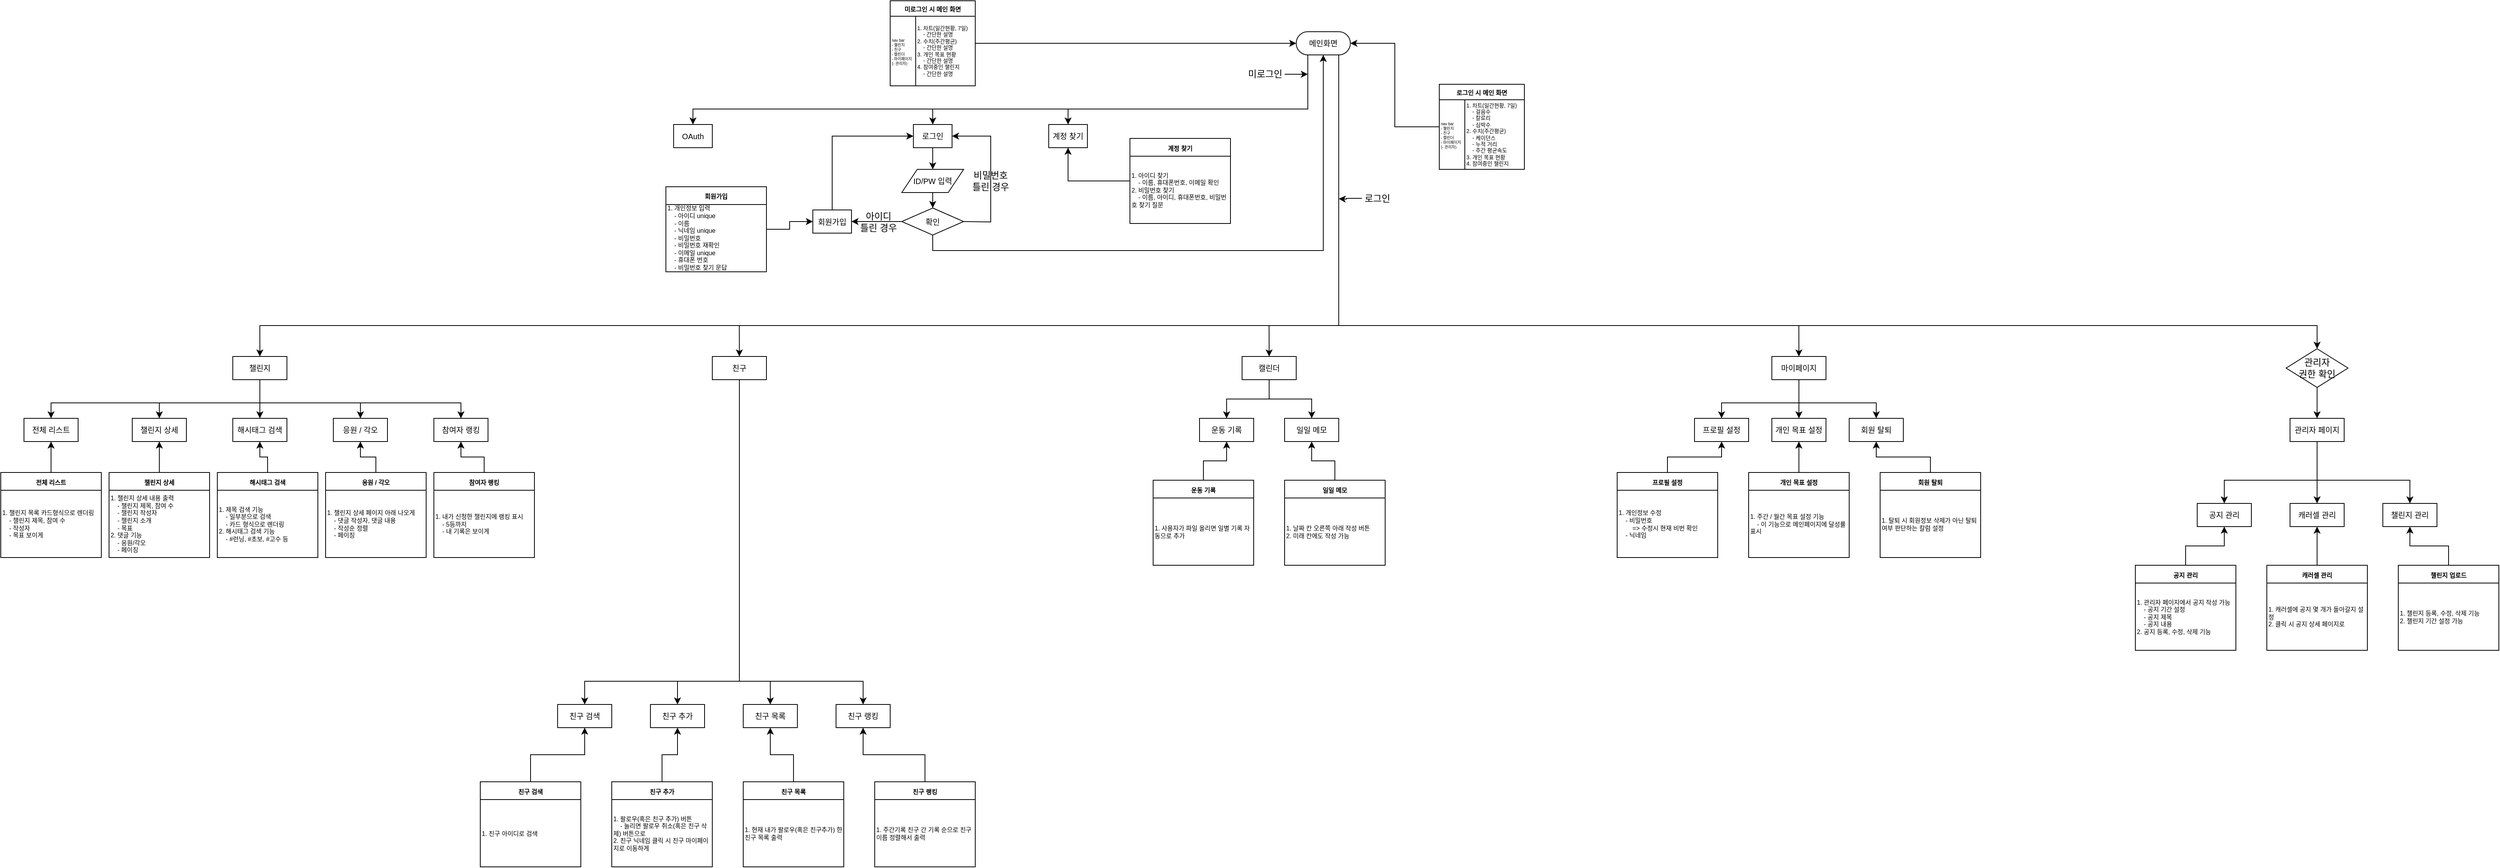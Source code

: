 <mxfile version="24.8.6">
  <diagram id="C5RBs43oDa-KdzZeNtuy" name="Page-1">
    <mxGraphModel dx="4780" dy="2600" grid="1" gridSize="10" guides="1" tooltips="1" connect="1" arrows="1" fold="1" page="1" pageScale="1" pageWidth="3300" pageHeight="4681" math="0" shadow="0">
      <root>
        <mxCell id="WIyWlLk6GJQsqaUBKTNV-0" />
        <mxCell id="WIyWlLk6GJQsqaUBKTNV-1" parent="WIyWlLk6GJQsqaUBKTNV-0" />
        <mxCell id="nzZ4FxFaHw3Rwc8KyCAv-69" style="edgeStyle=orthogonalEdgeStyle;rounded=0;orthogonalLoop=1;jettySize=auto;html=1;exitX=0.5;exitY=0.5;exitDx=0;exitDy=15;exitPerimeter=0;entryX=0.5;entryY=0;entryDx=0;entryDy=0;" parent="WIyWlLk6GJQsqaUBKTNV-1" source="nzZ4FxFaHw3Rwc8KyCAv-1" target="nzZ4FxFaHw3Rwc8KyCAv-63" edge="1">
          <mxGeometry relative="1" as="geometry">
            <Array as="points">
              <mxPoint x="1700" y="90" />
              <mxPoint x="1700" y="160" />
              <mxPoint x="905" y="160" />
            </Array>
          </mxGeometry>
        </mxCell>
        <mxCell id="nzZ4FxFaHw3Rwc8KyCAv-70" style="edgeStyle=orthogonalEdgeStyle;rounded=0;orthogonalLoop=1;jettySize=auto;html=1;entryX=0.5;entryY=0;entryDx=0;entryDy=0;" parent="WIyWlLk6GJQsqaUBKTNV-1" source="nzZ4FxFaHw3Rwc8KyCAv-1" target="nzZ4FxFaHw3Rwc8KyCAv-7" edge="1">
          <mxGeometry relative="1" as="geometry">
            <Array as="points">
              <mxPoint x="1700" y="160" />
              <mxPoint x="1215" y="160" />
            </Array>
          </mxGeometry>
        </mxCell>
        <mxCell id="nzZ4FxFaHw3Rwc8KyCAv-71" style="edgeStyle=orthogonalEdgeStyle;rounded=0;orthogonalLoop=1;jettySize=auto;html=1;entryX=0.5;entryY=0;entryDx=0;entryDy=0;" parent="WIyWlLk6GJQsqaUBKTNV-1" source="nzZ4FxFaHw3Rwc8KyCAv-1" target="nzZ4FxFaHw3Rwc8KyCAv-65" edge="1">
          <mxGeometry relative="1" as="geometry">
            <Array as="points">
              <mxPoint x="1700" y="160" />
              <mxPoint x="1390" y="160" />
            </Array>
          </mxGeometry>
        </mxCell>
        <mxCell id="nzZ4FxFaHw3Rwc8KyCAv-1" value="&lt;span style=&quot;font-size: 10px;&quot;&gt;메인화면&lt;/span&gt;" style="html=1;dashed=0;whiteSpace=wrap;shape=mxgraph.dfd.start" parent="WIyWlLk6GJQsqaUBKTNV-1" vertex="1">
          <mxGeometry x="1685" y="60" width="70" height="30" as="geometry" />
        </mxCell>
        <mxCell id="nzZ4FxFaHw3Rwc8KyCAv-51" style="edgeStyle=orthogonalEdgeStyle;rounded=0;orthogonalLoop=1;jettySize=auto;html=1;exitX=0.5;exitY=0;exitDx=0;exitDy=0;entryX=0;entryY=0.5;entryDx=0;entryDy=0;" parent="WIyWlLk6GJQsqaUBKTNV-1" source="nzZ4FxFaHw3Rwc8KyCAv-6" target="nzZ4FxFaHw3Rwc8KyCAv-7" edge="1">
          <mxGeometry relative="1" as="geometry" />
        </mxCell>
        <mxCell id="nzZ4FxFaHw3Rwc8KyCAv-6" value="&lt;font size=&quot;1&quot;&gt;회원가입&lt;/font&gt;" style="rounded=0;whiteSpace=wrap;html=1;" parent="WIyWlLk6GJQsqaUBKTNV-1" vertex="1">
          <mxGeometry x="1060" y="290.5" width="50" height="30" as="geometry" />
        </mxCell>
        <mxCell id="nzZ4FxFaHw3Rwc8KyCAv-13" value="" style="edgeStyle=orthogonalEdgeStyle;rounded=0;orthogonalLoop=1;jettySize=auto;html=1;" parent="WIyWlLk6GJQsqaUBKTNV-1" source="nzZ4FxFaHw3Rwc8KyCAv-7" target="nzZ4FxFaHw3Rwc8KyCAv-12" edge="1">
          <mxGeometry relative="1" as="geometry" />
        </mxCell>
        <mxCell id="nzZ4FxFaHw3Rwc8KyCAv-7" value="&lt;font size=&quot;1&quot;&gt;로그인&lt;/font&gt;" style="rounded=0;whiteSpace=wrap;html=1;" parent="WIyWlLk6GJQsqaUBKTNV-1" vertex="1">
          <mxGeometry x="1190" y="180" width="50" height="30" as="geometry" />
        </mxCell>
        <mxCell id="nzZ4FxFaHw3Rwc8KyCAv-17" value="" style="edgeStyle=orthogonalEdgeStyle;rounded=0;orthogonalLoop=1;jettySize=auto;html=1;" parent="WIyWlLk6GJQsqaUBKTNV-1" source="nzZ4FxFaHw3Rwc8KyCAv-12" target="nzZ4FxFaHw3Rwc8KyCAv-16" edge="1">
          <mxGeometry relative="1" as="geometry" />
        </mxCell>
        <mxCell id="nzZ4FxFaHw3Rwc8KyCAv-12" value="&lt;font size=&quot;1&quot;&gt;ID/PW 입력&lt;/font&gt;" style="shape=parallelogram;perimeter=parallelogramPerimeter;whiteSpace=wrap;html=1;fixedSize=1;" parent="WIyWlLk6GJQsqaUBKTNV-1" vertex="1">
          <mxGeometry x="1175" y="238" width="80" height="30" as="geometry" />
        </mxCell>
        <mxCell id="nzZ4FxFaHw3Rwc8KyCAv-14" value="" style="endArrow=classic;html=1;rounded=0;entryX=1;entryY=0.5;entryDx=0;entryDy=0;exitX=1;exitY=0.5;exitDx=0;exitDy=0;" parent="WIyWlLk6GJQsqaUBKTNV-1" source="nzZ4FxFaHw3Rwc8KyCAv-16" target="nzZ4FxFaHw3Rwc8KyCAv-7" edge="1">
          <mxGeometry width="50" height="50" relative="1" as="geometry">
            <mxPoint x="1754" y="189" as="sourcePoint" />
            <mxPoint x="1724" y="188" as="targetPoint" />
            <Array as="points">
              <mxPoint x="1290" y="306" />
              <mxPoint x="1290" y="195" />
            </Array>
          </mxGeometry>
        </mxCell>
        <mxCell id="nzZ4FxFaHw3Rwc8KyCAv-15" value="비밀번호&lt;div&gt;틀린 경우&lt;/div&gt;" style="text;html=1;align=center;verticalAlign=middle;whiteSpace=wrap;rounded=0;" parent="WIyWlLk6GJQsqaUBKTNV-1" vertex="1">
          <mxGeometry x="1260" y="238" width="60" height="30" as="geometry" />
        </mxCell>
        <mxCell id="nzZ4FxFaHw3Rwc8KyCAv-50" style="edgeStyle=orthogonalEdgeStyle;rounded=0;orthogonalLoop=1;jettySize=auto;html=1;exitX=0;exitY=0.5;exitDx=0;exitDy=0;entryX=1;entryY=0.5;entryDx=0;entryDy=0;" parent="WIyWlLk6GJQsqaUBKTNV-1" source="nzZ4FxFaHw3Rwc8KyCAv-16" target="nzZ4FxFaHw3Rwc8KyCAv-6" edge="1">
          <mxGeometry relative="1" as="geometry" />
        </mxCell>
        <mxCell id="nzZ4FxFaHw3Rwc8KyCAv-56" style="edgeStyle=orthogonalEdgeStyle;rounded=0;orthogonalLoop=1;jettySize=auto;html=1;exitX=0.5;exitY=1;exitDx=0;exitDy=0;entryX=0.5;entryY=0.5;entryDx=0;entryDy=15;entryPerimeter=0;" parent="WIyWlLk6GJQsqaUBKTNV-1" source="nzZ4FxFaHw3Rwc8KyCAv-16" target="nzZ4FxFaHw3Rwc8KyCAv-1" edge="1">
          <mxGeometry relative="1" as="geometry">
            <mxPoint x="1720" y="92" as="targetPoint" />
            <Array as="points">
              <mxPoint x="1215" y="343" />
              <mxPoint x="1720" y="343" />
            </Array>
          </mxGeometry>
        </mxCell>
        <mxCell id="nzZ4FxFaHw3Rwc8KyCAv-16" value="&lt;font size=&quot;1&quot;&gt;확인&lt;/font&gt;" style="rhombus;whiteSpace=wrap;html=1;" parent="WIyWlLk6GJQsqaUBKTNV-1" vertex="1">
          <mxGeometry x="1175" y="288" width="80" height="35" as="geometry" />
        </mxCell>
        <mxCell id="nzZ4FxFaHw3Rwc8KyCAv-19" value="아이디&lt;div&gt;틀린 경우&lt;/div&gt;" style="text;html=1;align=center;verticalAlign=middle;whiteSpace=wrap;rounded=0;" parent="WIyWlLk6GJQsqaUBKTNV-1" vertex="1">
          <mxGeometry x="1115" y="290.5" width="60" height="30" as="geometry" />
        </mxCell>
        <mxCell id="nzZ4FxFaHw3Rwc8KyCAv-26" value="" style="edgeStyle=orthogonalEdgeStyle;rounded=0;orthogonalLoop=1;jettySize=auto;html=1;entryX=1;entryY=0.5;entryDx=0;entryDy=0;entryPerimeter=0;" parent="WIyWlLk6GJQsqaUBKTNV-1" source="nzZ4FxFaHw3Rwc8KyCAv-22" target="nzZ4FxFaHw3Rwc8KyCAv-1" edge="1">
          <mxGeometry relative="1" as="geometry" />
        </mxCell>
        <mxCell id="nzZ4FxFaHw3Rwc8KyCAv-22" value="&lt;font style=&quot;font-size: 8px;&quot;&gt;로그인 시 메인 화면&lt;/font&gt;" style="swimlane;whiteSpace=wrap;html=1;startSize=20;" parent="WIyWlLk6GJQsqaUBKTNV-1" vertex="1">
          <mxGeometry x="1870" y="128" width="110" height="110" as="geometry" />
        </mxCell>
        <mxCell id="nzZ4FxFaHw3Rwc8KyCAv-23" value="&lt;font style=&quot;font-size: 7px;&quot;&gt;1. 차트(일간현황, 7일)&lt;/font&gt;&lt;div style=&quot;font-size: 7px;&quot;&gt;&lt;font style=&quot;font-size: 7px;&quot;&gt;&amp;nbsp; &amp;nbsp; - 걸음수&lt;/font&gt;&lt;/div&gt;&lt;div style=&quot;font-size: 7px;&quot;&gt;&lt;font style=&quot;font-size: 7px;&quot;&gt;&amp;nbsp; &amp;nbsp; - 칼로리&lt;/font&gt;&lt;/div&gt;&lt;div style=&quot;font-size: 7px;&quot;&gt;&lt;font style=&quot;font-size: 7px;&quot;&gt;&amp;nbsp; &amp;nbsp; - 심박수&lt;/font&gt;&lt;/div&gt;&lt;div style=&quot;font-size: 7px;&quot;&gt;&lt;font style=&quot;font-size: 7px;&quot;&gt;2. 수치(주간평균)&lt;/font&gt;&lt;/div&gt;&lt;div style=&quot;font-size: 7px;&quot;&gt;&lt;font style=&quot;font-size: 7px;&quot;&gt;&amp;nbsp; &amp;nbsp; - 케이던스&lt;/font&gt;&lt;/div&gt;&lt;div style=&quot;font-size: 7px;&quot;&gt;&lt;font style=&quot;font-size: 7px;&quot;&gt;&amp;nbsp; &amp;nbsp; - 누적 거리&lt;/font&gt;&lt;/div&gt;&lt;div style=&quot;font-size: 7px;&quot;&gt;&lt;font style=&quot;font-size: 7px;&quot;&gt;&amp;nbsp; &amp;nbsp; - 주간 평균속도&lt;/font&gt;&lt;/div&gt;&lt;div style=&quot;font-size: 7px;&quot;&gt;&lt;font style=&quot;font-size: 7px;&quot;&gt;3. 개인 목표 현황&lt;/font&gt;&lt;/div&gt;&lt;div style=&quot;font-size: 7px;&quot;&gt;&lt;font style=&quot;font-size: 7px;&quot;&gt;4. 참여중인 챌린지&lt;/font&gt;&lt;/div&gt;" style="text;html=1;align=left;verticalAlign=middle;whiteSpace=wrap;rounded=0;fontSize=7;" parent="nzZ4FxFaHw3Rwc8KyCAv-22" vertex="1">
          <mxGeometry x="33" y="23.5" width="80" height="82.5" as="geometry" />
        </mxCell>
        <mxCell id="nzZ4FxFaHw3Rwc8KyCAv-27" value="" style="endArrow=none;html=1;rounded=0;" parent="nzZ4FxFaHw3Rwc8KyCAv-22" edge="1">
          <mxGeometry width="50" height="50" relative="1" as="geometry">
            <mxPoint x="33" y="110" as="sourcePoint" />
            <mxPoint x="33" y="20" as="targetPoint" />
          </mxGeometry>
        </mxCell>
        <mxCell id="nzZ4FxFaHw3Rwc8KyCAv-28" value="nav bar&lt;div style=&quot;font-size: 5px;&quot;&gt;- 챌린지&lt;/div&gt;&lt;div style=&quot;font-size: 5px;&quot;&gt;- 친구&lt;/div&gt;&lt;div style=&quot;font-size: 5px;&quot;&gt;- 캘린더&lt;/div&gt;&lt;div style=&quot;font-size: 5px;&quot;&gt;- 마이페이지&lt;/div&gt;&lt;div style=&quot;font-size: 5px;&quot;&gt;(- 관리자)&lt;/div&gt;" style="text;html=1;align=left;verticalAlign=middle;whiteSpace=wrap;rounded=0;fontSize=5;" parent="nzZ4FxFaHw3Rwc8KyCAv-22" vertex="1">
          <mxGeometry y="49.75" width="47" height="30" as="geometry" />
        </mxCell>
        <mxCell id="nzZ4FxFaHw3Rwc8KyCAv-43" value="" style="endArrow=classic;html=1;rounded=0;entryX=0.5;entryY=0;entryDx=0;entryDy=0;" parent="WIyWlLk6GJQsqaUBKTNV-1" target="nzZ4FxFaHw3Rwc8KyCAv-77" edge="1">
          <mxGeometry width="50" height="50" relative="1" as="geometry">
            <mxPoint x="964.9" y="440" as="sourcePoint" />
            <mxPoint x="964.9" y="467" as="targetPoint" />
          </mxGeometry>
        </mxCell>
        <mxCell id="nzZ4FxFaHw3Rwc8KyCAv-44" value="" style="endArrow=classic;html=1;rounded=0;entryX=0.5;entryY=0;entryDx=0;entryDy=0;" parent="WIyWlLk6GJQsqaUBKTNV-1" target="nzZ4FxFaHw3Rwc8KyCAv-78" edge="1">
          <mxGeometry width="50" height="50" relative="1" as="geometry">
            <mxPoint x="1649.9" y="440" as="sourcePoint" />
            <mxPoint x="1649.9" y="467" as="targetPoint" />
          </mxGeometry>
        </mxCell>
        <mxCell id="nzZ4FxFaHw3Rwc8KyCAv-45" value="" style="endArrow=classic;html=1;rounded=0;entryX=0.5;entryY=0;entryDx=0;entryDy=0;" parent="WIyWlLk6GJQsqaUBKTNV-1" target="nzZ4FxFaHw3Rwc8KyCAv-79" edge="1">
          <mxGeometry width="50" height="50" relative="1" as="geometry">
            <mxPoint x="2334.9" y="440" as="sourcePoint" />
            <mxPoint x="2334.9" y="467" as="targetPoint" />
          </mxGeometry>
        </mxCell>
        <mxCell id="nzZ4FxFaHw3Rwc8KyCAv-52" value="&lt;font style=&quot;font-size: 8px;&quot;&gt;미로그인 시 메인 화면&lt;/font&gt;" style="swimlane;whiteSpace=wrap;html=1;startSize=20;" parent="WIyWlLk6GJQsqaUBKTNV-1" vertex="1">
          <mxGeometry x="1160" y="20" width="110" height="110" as="geometry" />
        </mxCell>
        <mxCell id="nzZ4FxFaHw3Rwc8KyCAv-53" value="&lt;font style=&quot;font-size: 7px;&quot;&gt;1. 차트(일간현황, 7일)&lt;/font&gt;&lt;div style=&quot;font-size: 7px;&quot;&gt;&lt;font style=&quot;font-size: 7px;&quot;&gt;&amp;nbsp; &amp;nbsp; - 간단한 설명&lt;/font&gt;&lt;/div&gt;&lt;div style=&quot;font-size: 7px;&quot;&gt;&lt;font style=&quot;font-size: 7px;&quot;&gt;2. 수치(주간평균)&lt;/font&gt;&lt;/div&gt;&lt;div style=&quot;font-size: 7px;&quot;&gt;&lt;font style=&quot;font-size: 7px;&quot;&gt;&amp;nbsp; &amp;nbsp; -&amp;nbsp;&lt;/font&gt;&lt;span style=&quot;background-color: initial;&quot;&gt;간단한 설명&lt;/span&gt;&lt;/div&gt;&lt;div style=&quot;font-size: 7px;&quot;&gt;&lt;font style=&quot;font-size: 7px;&quot;&gt;3. 개인 목표 현황&lt;/font&gt;&lt;/div&gt;&lt;div style=&quot;font-size: 7px;&quot;&gt;&lt;font style=&quot;font-size: 7px;&quot;&gt;&amp;nbsp; &amp;nbsp; -&amp;nbsp;&lt;/font&gt;&lt;span style=&quot;background-color: initial;&quot;&gt;간단한 설명&lt;/span&gt;&lt;/div&gt;&lt;div style=&quot;font-size: 7px;&quot;&gt;&lt;font style=&quot;font-size: 7px;&quot;&gt;4. 참여중인 챌린지&lt;/font&gt;&lt;/div&gt;&lt;div style=&quot;font-size: 7px;&quot;&gt;&lt;font style=&quot;font-size: 7px;&quot;&gt;&amp;nbsp; &amp;nbsp; -&amp;nbsp;&lt;/font&gt;&lt;span style=&quot;background-color: initial;&quot;&gt;간단한 설명&lt;/span&gt;&lt;/div&gt;" style="text;html=1;align=left;verticalAlign=middle;whiteSpace=wrap;rounded=0;fontSize=7;" parent="nzZ4FxFaHw3Rwc8KyCAv-52" vertex="1">
          <mxGeometry x="33" y="23.5" width="80" height="82.5" as="geometry" />
        </mxCell>
        <mxCell id="nzZ4FxFaHw3Rwc8KyCAv-54" value="" style="endArrow=none;html=1;rounded=0;" parent="nzZ4FxFaHw3Rwc8KyCAv-52" edge="1">
          <mxGeometry width="50" height="50" relative="1" as="geometry">
            <mxPoint x="33" y="110" as="sourcePoint" />
            <mxPoint x="33" y="20" as="targetPoint" />
          </mxGeometry>
        </mxCell>
        <mxCell id="nzZ4FxFaHw3Rwc8KyCAv-55" value="nav bar&lt;div style=&quot;font-size: 5px;&quot;&gt;- 챌린지&lt;/div&gt;&lt;div style=&quot;font-size: 5px;&quot;&gt;- 친구&lt;/div&gt;&lt;div style=&quot;font-size: 5px;&quot;&gt;- 캘린더&lt;/div&gt;&lt;div style=&quot;font-size: 5px;&quot;&gt;- 마이페이지&lt;/div&gt;&lt;div style=&quot;font-size: 5px;&quot;&gt;(- 관리자)&lt;/div&gt;" style="text;html=1;align=left;verticalAlign=middle;whiteSpace=wrap;rounded=0;fontSize=5;" parent="nzZ4FxFaHw3Rwc8KyCAv-52" vertex="1">
          <mxGeometry y="49.75" width="47" height="30" as="geometry" />
        </mxCell>
        <mxCell id="nzZ4FxFaHw3Rwc8KyCAv-61" style="edgeStyle=orthogonalEdgeStyle;rounded=0;orthogonalLoop=1;jettySize=auto;html=1;entryX=0;entryY=0.5;entryDx=0;entryDy=0;entryPerimeter=0;" parent="WIyWlLk6GJQsqaUBKTNV-1" source="nzZ4FxFaHw3Rwc8KyCAv-52" target="nzZ4FxFaHw3Rwc8KyCAv-1" edge="1">
          <mxGeometry relative="1" as="geometry" />
        </mxCell>
        <mxCell id="nzZ4FxFaHw3Rwc8KyCAv-63" value="&lt;font size=&quot;1&quot;&gt;OAuth&lt;/font&gt;" style="rounded=0;whiteSpace=wrap;html=1;" parent="WIyWlLk6GJQsqaUBKTNV-1" vertex="1">
          <mxGeometry x="880" y="180" width="50" height="30" as="geometry" />
        </mxCell>
        <mxCell id="nzZ4FxFaHw3Rwc8KyCAv-65" value="&lt;font size=&quot;1&quot;&gt;계정 찾기&lt;/font&gt;" style="rounded=0;whiteSpace=wrap;html=1;" parent="WIyWlLk6GJQsqaUBKTNV-1" vertex="1">
          <mxGeometry x="1365" y="180" width="50" height="30" as="geometry" />
        </mxCell>
        <mxCell id="nzZ4FxFaHw3Rwc8KyCAv-72" style="edgeStyle=orthogonalEdgeStyle;rounded=0;orthogonalLoop=1;jettySize=auto;html=1;entryX=0.5;entryY=0.5;entryDx=0;entryDy=-15;entryPerimeter=0;" parent="WIyWlLk6GJQsqaUBKTNV-1" source="nzZ4FxFaHw3Rwc8KyCAv-1" edge="1">
          <mxGeometry relative="1" as="geometry">
            <mxPoint x="345" y="480" as="targetPoint" />
            <Array as="points">
              <mxPoint x="1740" y="440" />
              <mxPoint x="345" y="440" />
            </Array>
          </mxGeometry>
        </mxCell>
        <mxCell id="nzZ4FxFaHw3Rwc8KyCAv-73" style="edgeStyle=orthogonalEdgeStyle;rounded=0;orthogonalLoop=1;jettySize=auto;html=1;entryX=0.5;entryY=0;entryDx=0;entryDy=0;" parent="WIyWlLk6GJQsqaUBKTNV-1" source="nzZ4FxFaHw3Rwc8KyCAv-1" target="cPHK3KAs-LjDfwzjgAuU-113" edge="1">
          <mxGeometry relative="1" as="geometry">
            <mxPoint x="3005" y="480" as="targetPoint" />
            <Array as="points">
              <mxPoint x="1740" y="440" />
              <mxPoint x="3005" y="440" />
            </Array>
          </mxGeometry>
        </mxCell>
        <mxCell id="nzZ4FxFaHw3Rwc8KyCAv-86" style="edgeStyle=orthogonalEdgeStyle;rounded=0;orthogonalLoop=1;jettySize=auto;html=1;exitX=0.5;exitY=1;exitDx=0;exitDy=0;entryX=0.5;entryY=0;entryDx=0;entryDy=0;" parent="WIyWlLk6GJQsqaUBKTNV-1" source="nzZ4FxFaHw3Rwc8KyCAv-76" target="nzZ4FxFaHw3Rwc8KyCAv-84" edge="1">
          <mxGeometry relative="1" as="geometry" />
        </mxCell>
        <mxCell id="nzZ4FxFaHw3Rwc8KyCAv-87" style="edgeStyle=orthogonalEdgeStyle;rounded=0;orthogonalLoop=1;jettySize=auto;html=1;entryX=0.5;entryY=0;entryDx=0;entryDy=0;" parent="WIyWlLk6GJQsqaUBKTNV-1" source="nzZ4FxFaHw3Rwc8KyCAv-76" target="nzZ4FxFaHw3Rwc8KyCAv-81" edge="1">
          <mxGeometry relative="1" as="geometry">
            <Array as="points">
              <mxPoint x="345" y="540" />
              <mxPoint x="75" y="540" />
            </Array>
          </mxGeometry>
        </mxCell>
        <mxCell id="nzZ4FxFaHw3Rwc8KyCAv-89" style="edgeStyle=orthogonalEdgeStyle;rounded=0;orthogonalLoop=1;jettySize=auto;html=1;entryX=0.5;entryY=0;entryDx=0;entryDy=0;" parent="WIyWlLk6GJQsqaUBKTNV-1" source="nzZ4FxFaHw3Rwc8KyCAv-76" target="nzZ4FxFaHw3Rwc8KyCAv-85" edge="1">
          <mxGeometry relative="1" as="geometry">
            <Array as="points">
              <mxPoint x="345" y="540" />
              <mxPoint x="475" y="540" />
            </Array>
          </mxGeometry>
        </mxCell>
        <mxCell id="nzZ4FxFaHw3Rwc8KyCAv-90" style="edgeStyle=orthogonalEdgeStyle;rounded=0;orthogonalLoop=1;jettySize=auto;html=1;entryX=0.5;entryY=0;entryDx=0;entryDy=0;" parent="WIyWlLk6GJQsqaUBKTNV-1" source="nzZ4FxFaHw3Rwc8KyCAv-76" target="nzZ4FxFaHw3Rwc8KyCAv-82" edge="1">
          <mxGeometry relative="1" as="geometry">
            <Array as="points">
              <mxPoint x="345" y="540" />
              <mxPoint x="605" y="540" />
            </Array>
          </mxGeometry>
        </mxCell>
        <mxCell id="nzZ4FxFaHw3Rwc8KyCAv-76" value="챌린지" style="rounded=0;whiteSpace=wrap;html=1;fontSize=10;" parent="WIyWlLk6GJQsqaUBKTNV-1" vertex="1">
          <mxGeometry x="310" y="480" width="70" height="30" as="geometry" />
        </mxCell>
        <mxCell id="cPHK3KAs-LjDfwzjgAuU-55" style="edgeStyle=orthogonalEdgeStyle;rounded=0;orthogonalLoop=1;jettySize=auto;html=1;entryX=0.5;entryY=0;entryDx=0;entryDy=0;" edge="1" parent="WIyWlLk6GJQsqaUBKTNV-1" source="nzZ4FxFaHw3Rwc8KyCAv-77" target="cPHK3KAs-LjDfwzjgAuU-51">
          <mxGeometry relative="1" as="geometry">
            <Array as="points">
              <mxPoint x="965" y="900" />
              <mxPoint x="885" y="900" />
            </Array>
          </mxGeometry>
        </mxCell>
        <mxCell id="cPHK3KAs-LjDfwzjgAuU-56" style="edgeStyle=orthogonalEdgeStyle;rounded=0;orthogonalLoop=1;jettySize=auto;html=1;entryX=0.5;entryY=0;entryDx=0;entryDy=0;" edge="1" parent="WIyWlLk6GJQsqaUBKTNV-1" source="nzZ4FxFaHw3Rwc8KyCAv-77" target="cPHK3KAs-LjDfwzjgAuU-50">
          <mxGeometry relative="1" as="geometry">
            <Array as="points">
              <mxPoint x="965" y="900" />
              <mxPoint x="765" y="900" />
            </Array>
          </mxGeometry>
        </mxCell>
        <mxCell id="cPHK3KAs-LjDfwzjgAuU-57" style="edgeStyle=orthogonalEdgeStyle;rounded=0;orthogonalLoop=1;jettySize=auto;html=1;entryX=0.5;entryY=0;entryDx=0;entryDy=0;" edge="1" parent="WIyWlLk6GJQsqaUBKTNV-1" source="nzZ4FxFaHw3Rwc8KyCAv-77" target="cPHK3KAs-LjDfwzjgAuU-52">
          <mxGeometry relative="1" as="geometry">
            <Array as="points">
              <mxPoint x="965" y="900" />
              <mxPoint x="1005" y="900" />
            </Array>
          </mxGeometry>
        </mxCell>
        <mxCell id="cPHK3KAs-LjDfwzjgAuU-58" style="edgeStyle=orthogonalEdgeStyle;rounded=0;orthogonalLoop=1;jettySize=auto;html=1;entryX=0.5;entryY=0;entryDx=0;entryDy=0;" edge="1" parent="WIyWlLk6GJQsqaUBKTNV-1" source="nzZ4FxFaHw3Rwc8KyCAv-77" target="cPHK3KAs-LjDfwzjgAuU-53">
          <mxGeometry relative="1" as="geometry">
            <Array as="points">
              <mxPoint x="965" y="900" />
              <mxPoint x="1125" y="900" />
            </Array>
          </mxGeometry>
        </mxCell>
        <mxCell id="nzZ4FxFaHw3Rwc8KyCAv-77" value="친구" style="rounded=0;whiteSpace=wrap;html=1;fontSize=10;" parent="WIyWlLk6GJQsqaUBKTNV-1" vertex="1">
          <mxGeometry x="930" y="480" width="70" height="30" as="geometry" />
        </mxCell>
        <mxCell id="cPHK3KAs-LjDfwzjgAuU-70" style="edgeStyle=orthogonalEdgeStyle;rounded=0;orthogonalLoop=1;jettySize=auto;html=1;entryX=0.5;entryY=0;entryDx=0;entryDy=0;" edge="1" parent="WIyWlLk6GJQsqaUBKTNV-1" source="nzZ4FxFaHw3Rwc8KyCAv-78" target="cPHK3KAs-LjDfwzjgAuU-68">
          <mxGeometry relative="1" as="geometry" />
        </mxCell>
        <mxCell id="cPHK3KAs-LjDfwzjgAuU-71" style="edgeStyle=orthogonalEdgeStyle;rounded=0;orthogonalLoop=1;jettySize=auto;html=1;entryX=0.5;entryY=0;entryDx=0;entryDy=0;" edge="1" parent="WIyWlLk6GJQsqaUBKTNV-1" source="nzZ4FxFaHw3Rwc8KyCAv-78" target="cPHK3KAs-LjDfwzjgAuU-67">
          <mxGeometry relative="1" as="geometry" />
        </mxCell>
        <mxCell id="nzZ4FxFaHw3Rwc8KyCAv-78" value="캘린더" style="rounded=0;whiteSpace=wrap;html=1;fontSize=10;" parent="WIyWlLk6GJQsqaUBKTNV-1" vertex="1">
          <mxGeometry x="1615" y="480" width="70" height="30" as="geometry" />
        </mxCell>
        <mxCell id="cPHK3KAs-LjDfwzjgAuU-83" style="edgeStyle=orthogonalEdgeStyle;rounded=0;orthogonalLoop=1;jettySize=auto;html=1;entryX=0.5;entryY=0;entryDx=0;entryDy=0;" edge="1" parent="WIyWlLk6GJQsqaUBKTNV-1" source="nzZ4FxFaHw3Rwc8KyCAv-79" target="cPHK3KAs-LjDfwzjgAuU-82">
          <mxGeometry relative="1" as="geometry">
            <Array as="points">
              <mxPoint x="2335" y="540" />
              <mxPoint x="2235" y="540" />
            </Array>
          </mxGeometry>
        </mxCell>
        <mxCell id="cPHK3KAs-LjDfwzjgAuU-84" style="edgeStyle=orthogonalEdgeStyle;rounded=0;orthogonalLoop=1;jettySize=auto;html=1;entryX=0.5;entryY=0;entryDx=0;entryDy=0;" edge="1" parent="WIyWlLk6GJQsqaUBKTNV-1" source="nzZ4FxFaHw3Rwc8KyCAv-79" target="cPHK3KAs-LjDfwzjgAuU-80">
          <mxGeometry relative="1" as="geometry" />
        </mxCell>
        <mxCell id="cPHK3KAs-LjDfwzjgAuU-85" style="edgeStyle=orthogonalEdgeStyle;rounded=0;orthogonalLoop=1;jettySize=auto;html=1;entryX=0.5;entryY=0;entryDx=0;entryDy=0;" edge="1" parent="WIyWlLk6GJQsqaUBKTNV-1" source="nzZ4FxFaHw3Rwc8KyCAv-79" target="cPHK3KAs-LjDfwzjgAuU-81">
          <mxGeometry relative="1" as="geometry">
            <Array as="points">
              <mxPoint x="2335" y="540" />
              <mxPoint x="2435" y="540" />
            </Array>
          </mxGeometry>
        </mxCell>
        <mxCell id="nzZ4FxFaHw3Rwc8KyCAv-79" value="마이페이지" style="rounded=0;whiteSpace=wrap;html=1;fontSize=10;" parent="WIyWlLk6GJQsqaUBKTNV-1" vertex="1">
          <mxGeometry x="2300" y="480" width="70" height="30" as="geometry" />
        </mxCell>
        <mxCell id="cPHK3KAs-LjDfwzjgAuU-103" style="edgeStyle=orthogonalEdgeStyle;rounded=0;orthogonalLoop=1;jettySize=auto;html=1;entryX=0.5;entryY=0;entryDx=0;entryDy=0;exitX=0.5;exitY=1;exitDx=0;exitDy=0;" edge="1" parent="WIyWlLk6GJQsqaUBKTNV-1" source="cPHK3KAs-LjDfwzjgAuU-113" target="cPHK3KAs-LjDfwzjgAuU-99">
          <mxGeometry relative="1" as="geometry">
            <mxPoint x="3005" y="510" as="sourcePoint" />
          </mxGeometry>
        </mxCell>
        <mxCell id="nzZ4FxFaHw3Rwc8KyCAv-81" value="전체 리스트" style="rounded=0;whiteSpace=wrap;html=1;fontSize=10;" parent="WIyWlLk6GJQsqaUBKTNV-1" vertex="1">
          <mxGeometry x="40" y="560" width="70" height="30" as="geometry" />
        </mxCell>
        <mxCell id="nzZ4FxFaHw3Rwc8KyCAv-82" value="참여자 랭킹" style="rounded=0;whiteSpace=wrap;html=1;fontSize=10;" parent="WIyWlLk6GJQsqaUBKTNV-1" vertex="1">
          <mxGeometry x="570" y="560" width="70" height="30" as="geometry" />
        </mxCell>
        <mxCell id="nzZ4FxFaHw3Rwc8KyCAv-83" value="챌린지 상세" style="rounded=0;whiteSpace=wrap;html=1;fontSize=10;" parent="WIyWlLk6GJQsqaUBKTNV-1" vertex="1">
          <mxGeometry x="180" y="560" width="70" height="30" as="geometry" />
        </mxCell>
        <mxCell id="nzZ4FxFaHw3Rwc8KyCAv-84" value="해시태그 검색" style="rounded=0;whiteSpace=wrap;html=1;fontSize=10;" parent="WIyWlLk6GJQsqaUBKTNV-1" vertex="1">
          <mxGeometry x="310" y="560" width="70" height="30" as="geometry" />
        </mxCell>
        <mxCell id="nzZ4FxFaHw3Rwc8KyCAv-85" value="응원 / 각오" style="rounded=0;whiteSpace=wrap;html=1;fontSize=10;" parent="WIyWlLk6GJQsqaUBKTNV-1" vertex="1">
          <mxGeometry x="440" y="560" width="70" height="30" as="geometry" />
        </mxCell>
        <mxCell id="nzZ4FxFaHw3Rwc8KyCAv-88" style="edgeStyle=orthogonalEdgeStyle;rounded=0;orthogonalLoop=1;jettySize=auto;html=1;entryX=0.5;entryY=0;entryDx=0;entryDy=0;" parent="WIyWlLk6GJQsqaUBKTNV-1" source="nzZ4FxFaHw3Rwc8KyCAv-76" target="nzZ4FxFaHw3Rwc8KyCAv-83" edge="1">
          <mxGeometry relative="1" as="geometry">
            <Array as="points">
              <mxPoint x="345" y="540" />
              <mxPoint x="215" y="540" />
            </Array>
          </mxGeometry>
        </mxCell>
        <mxCell id="cPHK3KAs-LjDfwzjgAuU-3" style="edgeStyle=orthogonalEdgeStyle;rounded=0;orthogonalLoop=1;jettySize=auto;html=1;entryX=0.5;entryY=1;entryDx=0;entryDy=0;" edge="1" parent="WIyWlLk6GJQsqaUBKTNV-1" source="cPHK3KAs-LjDfwzjgAuU-0" target="nzZ4FxFaHw3Rwc8KyCAv-81">
          <mxGeometry relative="1" as="geometry" />
        </mxCell>
        <mxCell id="cPHK3KAs-LjDfwzjgAuU-0" value="&lt;span style=&quot;font-size: 8px;&quot;&gt;전체 리스트&lt;/span&gt;" style="swimlane;whiteSpace=wrap;html=1;" vertex="1" parent="WIyWlLk6GJQsqaUBKTNV-1">
          <mxGeometry x="10" y="630" width="130" height="110" as="geometry" />
        </mxCell>
        <mxCell id="cPHK3KAs-LjDfwzjgAuU-2" value="1. 챌린지 목록 카드형식으로 렌더링&lt;div&gt;&amp;nbsp; &amp;nbsp; - 챌린지 제목, 참여 수&lt;/div&gt;&lt;div&gt;&amp;nbsp; &amp;nbsp; - 작성자&lt;/div&gt;&lt;div&gt;&amp;nbsp; &amp;nbsp; - 목표 보이게&lt;/div&gt;" style="text;html=1;align=left;verticalAlign=middle;whiteSpace=wrap;rounded=0;fontSize=8;" vertex="1" parent="cPHK3KAs-LjDfwzjgAuU-0">
          <mxGeometry y="23" width="130" height="87" as="geometry" />
        </mxCell>
        <mxCell id="cPHK3KAs-LjDfwzjgAuU-19" style="edgeStyle=orthogonalEdgeStyle;rounded=0;orthogonalLoop=1;jettySize=auto;html=1;entryX=0.5;entryY=1;entryDx=0;entryDy=0;" edge="1" parent="WIyWlLk6GJQsqaUBKTNV-1" source="cPHK3KAs-LjDfwzjgAuU-7" target="nzZ4FxFaHw3Rwc8KyCAv-83">
          <mxGeometry relative="1" as="geometry" />
        </mxCell>
        <mxCell id="cPHK3KAs-LjDfwzjgAuU-7" value="&lt;span style=&quot;font-size: 8px;&quot;&gt;챌린지 상세&lt;/span&gt;" style="swimlane;whiteSpace=wrap;html=1;" vertex="1" parent="WIyWlLk6GJQsqaUBKTNV-1">
          <mxGeometry x="150" y="630" width="130" height="110" as="geometry" />
        </mxCell>
        <mxCell id="cPHK3KAs-LjDfwzjgAuU-9" value="1. 챌린지 상세 내용 출력&lt;div&gt;&amp;nbsp; &amp;nbsp; - 챌린지 제목, 참여 수&lt;/div&gt;&lt;div&gt;&amp;nbsp; &amp;nbsp; - 챌린지 작성자&lt;/div&gt;&lt;div&gt;&amp;nbsp; &amp;nbsp; - 챌린지 소개&lt;/div&gt;&lt;div&gt;&amp;nbsp; &amp;nbsp; - 목표&lt;/div&gt;&lt;div&gt;2. 댓글 기능&lt;/div&gt;&lt;div&gt;&amp;nbsp; &amp;nbsp; - 응원/각오&lt;/div&gt;&lt;div&gt;&amp;nbsp; &amp;nbsp; - 페이징&lt;/div&gt;" style="text;html=1;align=left;verticalAlign=middle;whiteSpace=wrap;rounded=0;fontSize=8;" vertex="1" parent="cPHK3KAs-LjDfwzjgAuU-7">
          <mxGeometry y="23" width="130" height="87" as="geometry" />
        </mxCell>
        <mxCell id="cPHK3KAs-LjDfwzjgAuU-20" style="edgeStyle=orthogonalEdgeStyle;rounded=0;orthogonalLoop=1;jettySize=auto;html=1;entryX=0.5;entryY=1;entryDx=0;entryDy=0;" edge="1" parent="WIyWlLk6GJQsqaUBKTNV-1" source="cPHK3KAs-LjDfwzjgAuU-10" target="nzZ4FxFaHw3Rwc8KyCAv-84">
          <mxGeometry relative="1" as="geometry" />
        </mxCell>
        <mxCell id="cPHK3KAs-LjDfwzjgAuU-10" value="&lt;span style=&quot;font-size: 8px;&quot;&gt;해시태그 검색&lt;/span&gt;" style="swimlane;whiteSpace=wrap;html=1;" vertex="1" parent="WIyWlLk6GJQsqaUBKTNV-1">
          <mxGeometry x="290" y="630" width="130" height="110" as="geometry" />
        </mxCell>
        <mxCell id="cPHK3KAs-LjDfwzjgAuU-12" value="1. 제목 검색 기능&lt;div&gt;&amp;nbsp; &amp;nbsp; - 일부분으로 검색&lt;/div&gt;&lt;div&gt;&amp;nbsp; &amp;nbsp; - 카드 형식으로 렌더링&lt;/div&gt;&lt;div&gt;2. 해시태그 검색 기능&lt;/div&gt;&lt;div&gt;&amp;nbsp; &amp;nbsp; - #런닝, #초보, #고수 등&lt;/div&gt;" style="text;html=1;align=left;verticalAlign=middle;whiteSpace=wrap;rounded=0;fontSize=8;" vertex="1" parent="cPHK3KAs-LjDfwzjgAuU-10">
          <mxGeometry y="23" width="130" height="87" as="geometry" />
        </mxCell>
        <mxCell id="cPHK3KAs-LjDfwzjgAuU-21" style="edgeStyle=orthogonalEdgeStyle;rounded=0;orthogonalLoop=1;jettySize=auto;html=1;entryX=0.5;entryY=1;entryDx=0;entryDy=0;" edge="1" parent="WIyWlLk6GJQsqaUBKTNV-1" source="cPHK3KAs-LjDfwzjgAuU-13" target="nzZ4FxFaHw3Rwc8KyCAv-85">
          <mxGeometry relative="1" as="geometry" />
        </mxCell>
        <mxCell id="cPHK3KAs-LjDfwzjgAuU-13" value="&lt;span style=&quot;font-size: 8px;&quot;&gt;응원 / 각오&lt;/span&gt;" style="swimlane;whiteSpace=wrap;html=1;" vertex="1" parent="WIyWlLk6GJQsqaUBKTNV-1">
          <mxGeometry x="430" y="630" width="130" height="110" as="geometry" />
        </mxCell>
        <mxCell id="cPHK3KAs-LjDfwzjgAuU-15" value="1. 챌린지 상세 페이지 아래 나오게&lt;div&gt;&amp;nbsp; &amp;nbsp; - 댓글 작성자, 댓글 내용&lt;/div&gt;&lt;div&gt;&amp;nbsp; &amp;nbsp; - 작성순 정렬&lt;/div&gt;&lt;div&gt;&amp;nbsp; &amp;nbsp; - 페이징&lt;/div&gt;" style="text;html=1;align=left;verticalAlign=middle;whiteSpace=wrap;rounded=0;fontSize=8;" vertex="1" parent="cPHK3KAs-LjDfwzjgAuU-13">
          <mxGeometry y="23" width="130" height="87" as="geometry" />
        </mxCell>
        <mxCell id="cPHK3KAs-LjDfwzjgAuU-22" style="edgeStyle=orthogonalEdgeStyle;rounded=0;orthogonalLoop=1;jettySize=auto;html=1;entryX=0.5;entryY=1;entryDx=0;entryDy=0;" edge="1" parent="WIyWlLk6GJQsqaUBKTNV-1" source="cPHK3KAs-LjDfwzjgAuU-16" target="nzZ4FxFaHw3Rwc8KyCAv-82">
          <mxGeometry relative="1" as="geometry" />
        </mxCell>
        <mxCell id="cPHK3KAs-LjDfwzjgAuU-16" value="&lt;span style=&quot;font-size: 8px;&quot;&gt;참여자 랭킹&lt;/span&gt;" style="swimlane;whiteSpace=wrap;html=1;" vertex="1" parent="WIyWlLk6GJQsqaUBKTNV-1">
          <mxGeometry x="570" y="630" width="130" height="110" as="geometry" />
        </mxCell>
        <mxCell id="cPHK3KAs-LjDfwzjgAuU-18" value="1. 내가 신청한 챌린지에 랭킹 표시&lt;div&gt;&amp;nbsp; &amp;nbsp; - 5등까지&lt;/div&gt;&lt;div&gt;&amp;nbsp; &amp;nbsp; - 내 기록은 보이게&lt;/div&gt;" style="text;html=1;align=left;verticalAlign=middle;whiteSpace=wrap;rounded=0;fontSize=8;" vertex="1" parent="cPHK3KAs-LjDfwzjgAuU-16">
          <mxGeometry y="23" width="130" height="87" as="geometry" />
        </mxCell>
        <mxCell id="cPHK3KAs-LjDfwzjgAuU-35" style="edgeStyle=orthogonalEdgeStyle;rounded=0;orthogonalLoop=1;jettySize=auto;html=1;" edge="1" parent="WIyWlLk6GJQsqaUBKTNV-1" source="cPHK3KAs-LjDfwzjgAuU-34">
          <mxGeometry relative="1" as="geometry">
            <mxPoint x="1740" y="276" as="targetPoint" />
          </mxGeometry>
        </mxCell>
        <mxCell id="cPHK3KAs-LjDfwzjgAuU-34" value="로그인" style="text;html=1;align=center;verticalAlign=middle;whiteSpace=wrap;rounded=0;" vertex="1" parent="WIyWlLk6GJQsqaUBKTNV-1">
          <mxGeometry x="1770" y="260.5" width="40" height="30" as="geometry" />
        </mxCell>
        <mxCell id="cPHK3KAs-LjDfwzjgAuU-37" style="edgeStyle=orthogonalEdgeStyle;rounded=0;orthogonalLoop=1;jettySize=auto;html=1;" edge="1" parent="WIyWlLk6GJQsqaUBKTNV-1" source="cPHK3KAs-LjDfwzjgAuU-36">
          <mxGeometry relative="1" as="geometry">
            <mxPoint x="1700" y="115" as="targetPoint" />
          </mxGeometry>
        </mxCell>
        <mxCell id="cPHK3KAs-LjDfwzjgAuU-36" value="미로그인" style="text;html=1;align=center;verticalAlign=middle;whiteSpace=wrap;rounded=0;" vertex="1" parent="WIyWlLk6GJQsqaUBKTNV-1">
          <mxGeometry x="1620" y="100" width="50" height="30" as="geometry" />
        </mxCell>
        <mxCell id="cPHK3KAs-LjDfwzjgAuU-63" style="edgeStyle=orthogonalEdgeStyle;rounded=0;orthogonalLoop=1;jettySize=auto;html=1;entryX=0.5;entryY=1;entryDx=0;entryDy=0;" edge="1" parent="WIyWlLk6GJQsqaUBKTNV-1" source="cPHK3KAs-LjDfwzjgAuU-38" target="cPHK3KAs-LjDfwzjgAuU-50">
          <mxGeometry relative="1" as="geometry" />
        </mxCell>
        <mxCell id="cPHK3KAs-LjDfwzjgAuU-38" value="&lt;span style=&quot;font-size: 8px;&quot;&gt;친구 검색&lt;/span&gt;" style="swimlane;whiteSpace=wrap;html=1;" vertex="1" parent="WIyWlLk6GJQsqaUBKTNV-1">
          <mxGeometry x="630" y="1030" width="130" height="110" as="geometry" />
        </mxCell>
        <mxCell id="cPHK3KAs-LjDfwzjgAuU-40" value="1. 친구 아이디로 검색" style="text;html=1;align=left;verticalAlign=middle;whiteSpace=wrap;rounded=0;fontSize=8;" vertex="1" parent="cPHK3KAs-LjDfwzjgAuU-38">
          <mxGeometry y="23" width="130" height="87" as="geometry" />
        </mxCell>
        <mxCell id="cPHK3KAs-LjDfwzjgAuU-64" style="edgeStyle=orthogonalEdgeStyle;rounded=0;orthogonalLoop=1;jettySize=auto;html=1;entryX=0.5;entryY=1;entryDx=0;entryDy=0;" edge="1" parent="WIyWlLk6GJQsqaUBKTNV-1" source="cPHK3KAs-LjDfwzjgAuU-41" target="cPHK3KAs-LjDfwzjgAuU-51">
          <mxGeometry relative="1" as="geometry" />
        </mxCell>
        <mxCell id="cPHK3KAs-LjDfwzjgAuU-41" value="&lt;span style=&quot;font-size: 8px;&quot;&gt;친구 추가&lt;/span&gt;" style="swimlane;whiteSpace=wrap;html=1;" vertex="1" parent="WIyWlLk6GJQsqaUBKTNV-1">
          <mxGeometry x="800" y="1030" width="130" height="110" as="geometry" />
        </mxCell>
        <mxCell id="cPHK3KAs-LjDfwzjgAuU-43" value="1. 팔로우(혹은 친구 추가) 버튼&lt;div&gt;&amp;nbsp; &amp;nbsp; - 눌리면 팔로우 취소(혹은 친구 삭제) 버튼으로&lt;/div&gt;&lt;div&gt;2. 친구 닉네임 클릭 시 친구 마이페이지로 이동하게&lt;/div&gt;" style="text;html=1;align=left;verticalAlign=middle;whiteSpace=wrap;rounded=0;fontSize=8;" vertex="1" parent="cPHK3KAs-LjDfwzjgAuU-41">
          <mxGeometry y="23" width="130" height="87" as="geometry" />
        </mxCell>
        <mxCell id="cPHK3KAs-LjDfwzjgAuU-65" style="edgeStyle=orthogonalEdgeStyle;rounded=0;orthogonalLoop=1;jettySize=auto;html=1;entryX=0.5;entryY=1;entryDx=0;entryDy=0;" edge="1" parent="WIyWlLk6GJQsqaUBKTNV-1" source="cPHK3KAs-LjDfwzjgAuU-44" target="cPHK3KAs-LjDfwzjgAuU-52">
          <mxGeometry relative="1" as="geometry" />
        </mxCell>
        <mxCell id="cPHK3KAs-LjDfwzjgAuU-44" value="&lt;span style=&quot;font-size: 8px;&quot;&gt;친구 목록&lt;/span&gt;" style="swimlane;whiteSpace=wrap;html=1;" vertex="1" parent="WIyWlLk6GJQsqaUBKTNV-1">
          <mxGeometry x="970" y="1030" width="130" height="110" as="geometry" />
        </mxCell>
        <mxCell id="cPHK3KAs-LjDfwzjgAuU-46" value="1. 현재 내가 팔로우(혹은 친구추가) 한 친구 목록 출력" style="text;html=1;align=left;verticalAlign=middle;whiteSpace=wrap;rounded=0;fontSize=8;" vertex="1" parent="cPHK3KAs-LjDfwzjgAuU-44">
          <mxGeometry y="23" width="130" height="87" as="geometry" />
        </mxCell>
        <mxCell id="cPHK3KAs-LjDfwzjgAuU-66" style="edgeStyle=orthogonalEdgeStyle;rounded=0;orthogonalLoop=1;jettySize=auto;html=1;entryX=0.5;entryY=1;entryDx=0;entryDy=0;" edge="1" parent="WIyWlLk6GJQsqaUBKTNV-1" source="cPHK3KAs-LjDfwzjgAuU-47" target="cPHK3KAs-LjDfwzjgAuU-53">
          <mxGeometry relative="1" as="geometry" />
        </mxCell>
        <mxCell id="cPHK3KAs-LjDfwzjgAuU-47" value="&lt;span style=&quot;font-size: 8px;&quot;&gt;친구 랭킹&lt;/span&gt;" style="swimlane;whiteSpace=wrap;html=1;" vertex="1" parent="WIyWlLk6GJQsqaUBKTNV-1">
          <mxGeometry x="1140" y="1030" width="130" height="110" as="geometry" />
        </mxCell>
        <mxCell id="cPHK3KAs-LjDfwzjgAuU-49" value="1. 주간기록 친구 간 기록 순으로 친구 이름 정렬해서 출력" style="text;html=1;align=left;verticalAlign=middle;whiteSpace=wrap;rounded=0;fontSize=8;" vertex="1" parent="cPHK3KAs-LjDfwzjgAuU-47">
          <mxGeometry y="23" width="130" height="87" as="geometry" />
        </mxCell>
        <mxCell id="cPHK3KAs-LjDfwzjgAuU-50" value="친구 검색" style="rounded=0;whiteSpace=wrap;html=1;fontSize=10;" vertex="1" parent="WIyWlLk6GJQsqaUBKTNV-1">
          <mxGeometry x="730" y="930" width="70" height="30" as="geometry" />
        </mxCell>
        <mxCell id="cPHK3KAs-LjDfwzjgAuU-51" value="친구 추가" style="rounded=0;whiteSpace=wrap;html=1;fontSize=10;" vertex="1" parent="WIyWlLk6GJQsqaUBKTNV-1">
          <mxGeometry x="850" y="930" width="70" height="30" as="geometry" />
        </mxCell>
        <mxCell id="cPHK3KAs-LjDfwzjgAuU-52" value="친구 목록" style="rounded=0;whiteSpace=wrap;html=1;fontSize=10;" vertex="1" parent="WIyWlLk6GJQsqaUBKTNV-1">
          <mxGeometry x="970" y="930" width="70" height="30" as="geometry" />
        </mxCell>
        <mxCell id="cPHK3KAs-LjDfwzjgAuU-53" value="친구 랭킹" style="rounded=0;whiteSpace=wrap;html=1;fontSize=10;" vertex="1" parent="WIyWlLk6GJQsqaUBKTNV-1">
          <mxGeometry x="1090" y="930" width="70" height="30" as="geometry" />
        </mxCell>
        <mxCell id="cPHK3KAs-LjDfwzjgAuU-67" value="일일 메모" style="rounded=0;whiteSpace=wrap;html=1;fontSize=10;" vertex="1" parent="WIyWlLk6GJQsqaUBKTNV-1">
          <mxGeometry x="1670" y="560" width="70" height="30" as="geometry" />
        </mxCell>
        <mxCell id="cPHK3KAs-LjDfwzjgAuU-68" value="운동 기록" style="rounded=0;whiteSpace=wrap;html=1;fontSize=10;" vertex="1" parent="WIyWlLk6GJQsqaUBKTNV-1">
          <mxGeometry x="1560" y="560" width="70" height="30" as="geometry" />
        </mxCell>
        <mxCell id="cPHK3KAs-LjDfwzjgAuU-78" style="edgeStyle=orthogonalEdgeStyle;rounded=0;orthogonalLoop=1;jettySize=auto;html=1;entryX=0.5;entryY=1;entryDx=0;entryDy=0;" edge="1" parent="WIyWlLk6GJQsqaUBKTNV-1" source="cPHK3KAs-LjDfwzjgAuU-72" target="cPHK3KAs-LjDfwzjgAuU-68">
          <mxGeometry relative="1" as="geometry" />
        </mxCell>
        <mxCell id="cPHK3KAs-LjDfwzjgAuU-72" value="&lt;span style=&quot;font-size: 8px;&quot;&gt;운동 기록&lt;/span&gt;" style="swimlane;whiteSpace=wrap;html=1;" vertex="1" parent="WIyWlLk6GJQsqaUBKTNV-1">
          <mxGeometry x="1500" y="640" width="130" height="110" as="geometry" />
        </mxCell>
        <mxCell id="cPHK3KAs-LjDfwzjgAuU-74" value="1. 사용자가 파일 올리면 일별 기록 자동으로 추가" style="text;html=1;align=left;verticalAlign=middle;whiteSpace=wrap;rounded=0;fontSize=8;" vertex="1" parent="cPHK3KAs-LjDfwzjgAuU-72">
          <mxGeometry y="23" width="130" height="87" as="geometry" />
        </mxCell>
        <mxCell id="cPHK3KAs-LjDfwzjgAuU-79" style="edgeStyle=orthogonalEdgeStyle;rounded=0;orthogonalLoop=1;jettySize=auto;html=1;entryX=0.5;entryY=1;entryDx=0;entryDy=0;" edge="1" parent="WIyWlLk6GJQsqaUBKTNV-1" source="cPHK3KAs-LjDfwzjgAuU-75" target="cPHK3KAs-LjDfwzjgAuU-67">
          <mxGeometry relative="1" as="geometry" />
        </mxCell>
        <mxCell id="cPHK3KAs-LjDfwzjgAuU-75" value="&lt;span style=&quot;font-size: 8px;&quot;&gt;일일 메모&lt;/span&gt;" style="swimlane;whiteSpace=wrap;html=1;" vertex="1" parent="WIyWlLk6GJQsqaUBKTNV-1">
          <mxGeometry x="1670" y="640" width="130" height="110" as="geometry" />
        </mxCell>
        <mxCell id="cPHK3KAs-LjDfwzjgAuU-77" value="1. 날짜 칸 오른쪽 아래 작성 버튼&lt;div&gt;2. 미래 칸에도 작성 가능&lt;/div&gt;" style="text;html=1;align=left;verticalAlign=middle;whiteSpace=wrap;rounded=0;fontSize=8;" vertex="1" parent="cPHK3KAs-LjDfwzjgAuU-75">
          <mxGeometry y="23" width="130" height="87" as="geometry" />
        </mxCell>
        <mxCell id="cPHK3KAs-LjDfwzjgAuU-80" value="개인 목표 설정" style="rounded=0;whiteSpace=wrap;html=1;fontSize=10;" vertex="1" parent="WIyWlLk6GJQsqaUBKTNV-1">
          <mxGeometry x="2300" y="560" width="70" height="30" as="geometry" />
        </mxCell>
        <mxCell id="cPHK3KAs-LjDfwzjgAuU-81" value="회원 탈퇴" style="rounded=0;whiteSpace=wrap;html=1;fontSize=10;" vertex="1" parent="WIyWlLk6GJQsqaUBKTNV-1">
          <mxGeometry x="2400" y="560" width="70" height="30" as="geometry" />
        </mxCell>
        <mxCell id="cPHK3KAs-LjDfwzjgAuU-82" value="프로필 설정" style="rounded=0;whiteSpace=wrap;html=1;fontSize=10;" vertex="1" parent="WIyWlLk6GJQsqaUBKTNV-1">
          <mxGeometry x="2200" y="560" width="70" height="30" as="geometry" />
        </mxCell>
        <mxCell id="cPHK3KAs-LjDfwzjgAuU-95" style="edgeStyle=orthogonalEdgeStyle;rounded=0;orthogonalLoop=1;jettySize=auto;html=1;entryX=0.5;entryY=1;entryDx=0;entryDy=0;" edge="1" parent="WIyWlLk6GJQsqaUBKTNV-1" source="cPHK3KAs-LjDfwzjgAuU-86" target="cPHK3KAs-LjDfwzjgAuU-80">
          <mxGeometry relative="1" as="geometry" />
        </mxCell>
        <mxCell id="cPHK3KAs-LjDfwzjgAuU-86" value="&lt;span style=&quot;font-size: 8px;&quot;&gt;개인 목표 설정&lt;/span&gt;" style="swimlane;whiteSpace=wrap;html=1;" vertex="1" parent="WIyWlLk6GJQsqaUBKTNV-1">
          <mxGeometry x="2270" y="630" width="130" height="110" as="geometry" />
        </mxCell>
        <mxCell id="cPHK3KAs-LjDfwzjgAuU-88" value="1. 주간 / 월간 목표 설정 기능&lt;div&gt;&amp;nbsp; &amp;nbsp; - 이 기능으로 메인페이지에 달성률 표시&lt;/div&gt;" style="text;html=1;align=left;verticalAlign=middle;whiteSpace=wrap;rounded=0;fontSize=8;" vertex="1" parent="cPHK3KAs-LjDfwzjgAuU-86">
          <mxGeometry y="23" width="130" height="87" as="geometry" />
        </mxCell>
        <mxCell id="cPHK3KAs-LjDfwzjgAuU-97" style="edgeStyle=orthogonalEdgeStyle;rounded=0;orthogonalLoop=1;jettySize=auto;html=1;entryX=0.5;entryY=1;entryDx=0;entryDy=0;" edge="1" parent="WIyWlLk6GJQsqaUBKTNV-1" source="cPHK3KAs-LjDfwzjgAuU-89" target="cPHK3KAs-LjDfwzjgAuU-81">
          <mxGeometry relative="1" as="geometry" />
        </mxCell>
        <mxCell id="cPHK3KAs-LjDfwzjgAuU-89" value="&lt;span style=&quot;font-size: 8px;&quot;&gt;회원 탈퇴&lt;/span&gt;" style="swimlane;whiteSpace=wrap;html=1;" vertex="1" parent="WIyWlLk6GJQsqaUBKTNV-1">
          <mxGeometry x="2440" y="630" width="130" height="110" as="geometry" />
        </mxCell>
        <mxCell id="cPHK3KAs-LjDfwzjgAuU-91" value="1. 탈퇴 시 회원정보 삭제가 아닌 탈퇴 여부 판단하는 칼럼 설정" style="text;html=1;align=left;verticalAlign=middle;whiteSpace=wrap;rounded=0;fontSize=8;" vertex="1" parent="cPHK3KAs-LjDfwzjgAuU-89">
          <mxGeometry y="23" width="130" height="87" as="geometry" />
        </mxCell>
        <mxCell id="cPHK3KAs-LjDfwzjgAuU-96" style="edgeStyle=orthogonalEdgeStyle;rounded=0;orthogonalLoop=1;jettySize=auto;html=1;entryX=0.5;entryY=1;entryDx=0;entryDy=0;" edge="1" parent="WIyWlLk6GJQsqaUBKTNV-1" source="cPHK3KAs-LjDfwzjgAuU-92" target="cPHK3KAs-LjDfwzjgAuU-82">
          <mxGeometry relative="1" as="geometry" />
        </mxCell>
        <mxCell id="cPHK3KAs-LjDfwzjgAuU-92" value="&lt;span style=&quot;font-size: 8px;&quot;&gt;프로필 설정&lt;/span&gt;" style="swimlane;whiteSpace=wrap;html=1;" vertex="1" parent="WIyWlLk6GJQsqaUBKTNV-1">
          <mxGeometry x="2100" y="630" width="130" height="110" as="geometry" />
        </mxCell>
        <mxCell id="cPHK3KAs-LjDfwzjgAuU-94" value="1. 개인정보 수정&lt;div&gt;&amp;nbsp; &amp;nbsp; - 비밀번호&lt;/div&gt;&lt;div&gt;&amp;nbsp; &amp;nbsp; &amp;nbsp; &amp;nbsp; =&amp;gt; 수정시 현재 비번 확인&lt;/div&gt;&lt;div&gt;&amp;nbsp; &amp;nbsp; - 닉네임&lt;/div&gt;" style="text;html=1;align=left;verticalAlign=middle;whiteSpace=wrap;rounded=0;fontSize=8;" vertex="1" parent="cPHK3KAs-LjDfwzjgAuU-92">
          <mxGeometry y="23" width="130" height="87" as="geometry" />
        </mxCell>
        <mxCell id="cPHK3KAs-LjDfwzjgAuU-104" style="edgeStyle=orthogonalEdgeStyle;rounded=0;orthogonalLoop=1;jettySize=auto;html=1;entryX=0.5;entryY=0;entryDx=0;entryDy=0;" edge="1" parent="WIyWlLk6GJQsqaUBKTNV-1" source="cPHK3KAs-LjDfwzjgAuU-99" target="cPHK3KAs-LjDfwzjgAuU-101">
          <mxGeometry relative="1" as="geometry">
            <Array as="points">
              <mxPoint x="3005" y="640" />
              <mxPoint x="2885" y="640" />
            </Array>
          </mxGeometry>
        </mxCell>
        <mxCell id="cPHK3KAs-LjDfwzjgAuU-105" style="edgeStyle=orthogonalEdgeStyle;rounded=0;orthogonalLoop=1;jettySize=auto;html=1;entryX=0.5;entryY=0;entryDx=0;entryDy=0;" edge="1" parent="WIyWlLk6GJQsqaUBKTNV-1" source="cPHK3KAs-LjDfwzjgAuU-99" target="cPHK3KAs-LjDfwzjgAuU-100">
          <mxGeometry relative="1" as="geometry" />
        </mxCell>
        <mxCell id="cPHK3KAs-LjDfwzjgAuU-106" style="edgeStyle=orthogonalEdgeStyle;rounded=0;orthogonalLoop=1;jettySize=auto;html=1;entryX=0.5;entryY=0;entryDx=0;entryDy=0;" edge="1" parent="WIyWlLk6GJQsqaUBKTNV-1" source="cPHK3KAs-LjDfwzjgAuU-99" target="cPHK3KAs-LjDfwzjgAuU-102">
          <mxGeometry relative="1" as="geometry">
            <Array as="points">
              <mxPoint x="3005" y="640" />
              <mxPoint x="3125" y="640" />
            </Array>
          </mxGeometry>
        </mxCell>
        <mxCell id="cPHK3KAs-LjDfwzjgAuU-99" value="관리자 페이지" style="rounded=0;whiteSpace=wrap;html=1;fontSize=10;" vertex="1" parent="WIyWlLk6GJQsqaUBKTNV-1">
          <mxGeometry x="2970" y="560" width="70" height="30" as="geometry" />
        </mxCell>
        <mxCell id="cPHK3KAs-LjDfwzjgAuU-100" value="캐러셀 관리" style="rounded=0;whiteSpace=wrap;html=1;fontSize=10;" vertex="1" parent="WIyWlLk6GJQsqaUBKTNV-1">
          <mxGeometry x="2970" y="670" width="70" height="30" as="geometry" />
        </mxCell>
        <mxCell id="cPHK3KAs-LjDfwzjgAuU-101" value="공지 관리" style="rounded=0;whiteSpace=wrap;html=1;fontSize=10;" vertex="1" parent="WIyWlLk6GJQsqaUBKTNV-1">
          <mxGeometry x="2850" y="670" width="70" height="30" as="geometry" />
        </mxCell>
        <mxCell id="cPHK3KAs-LjDfwzjgAuU-102" value="챌린지 관리" style="rounded=0;whiteSpace=wrap;html=1;fontSize=10;" vertex="1" parent="WIyWlLk6GJQsqaUBKTNV-1">
          <mxGeometry x="3090" y="670" width="70" height="30" as="geometry" />
        </mxCell>
        <mxCell id="cPHK3KAs-LjDfwzjgAuU-115" style="edgeStyle=orthogonalEdgeStyle;rounded=0;orthogonalLoop=1;jettySize=auto;html=1;entryX=0.5;entryY=1;entryDx=0;entryDy=0;" edge="1" parent="WIyWlLk6GJQsqaUBKTNV-1" source="cPHK3KAs-LjDfwzjgAuU-107" target="cPHK3KAs-LjDfwzjgAuU-100">
          <mxGeometry relative="1" as="geometry" />
        </mxCell>
        <mxCell id="cPHK3KAs-LjDfwzjgAuU-107" value="&lt;span style=&quot;font-size: 8px;&quot;&gt;캐러셀 관리&lt;/span&gt;" style="swimlane;whiteSpace=wrap;html=1;startSize=23;" vertex="1" parent="WIyWlLk6GJQsqaUBKTNV-1">
          <mxGeometry x="2940" y="750" width="130" height="110" as="geometry" />
        </mxCell>
        <mxCell id="cPHK3KAs-LjDfwzjgAuU-108" value="1. 캐러셀에 공지 몇 개가 돌아갈지 설정&lt;div&gt;2. 클릭 시 공지 상세 페이지로&lt;/div&gt;" style="text;html=1;align=left;verticalAlign=middle;whiteSpace=wrap;rounded=0;fontSize=8;" vertex="1" parent="cPHK3KAs-LjDfwzjgAuU-107">
          <mxGeometry y="23" width="130" height="87" as="geometry" />
        </mxCell>
        <mxCell id="cPHK3KAs-LjDfwzjgAuU-116" style="edgeStyle=orthogonalEdgeStyle;rounded=0;orthogonalLoop=1;jettySize=auto;html=1;entryX=0.5;entryY=1;entryDx=0;entryDy=0;" edge="1" parent="WIyWlLk6GJQsqaUBKTNV-1" source="cPHK3KAs-LjDfwzjgAuU-109" target="cPHK3KAs-LjDfwzjgAuU-102">
          <mxGeometry relative="1" as="geometry" />
        </mxCell>
        <mxCell id="cPHK3KAs-LjDfwzjgAuU-109" value="&lt;span style=&quot;font-size: 8px;&quot;&gt;챌린지 업로드&lt;/span&gt;" style="swimlane;whiteSpace=wrap;html=1;" vertex="1" parent="WIyWlLk6GJQsqaUBKTNV-1">
          <mxGeometry x="3110" y="750" width="130" height="110" as="geometry" />
        </mxCell>
        <mxCell id="cPHK3KAs-LjDfwzjgAuU-110" value="1. 챌린지 등록, 수정, 삭제 기능&lt;div&gt;2. 챌린지 기간 설정 가능&lt;/div&gt;" style="text;html=1;align=left;verticalAlign=middle;whiteSpace=wrap;rounded=0;fontSize=8;" vertex="1" parent="cPHK3KAs-LjDfwzjgAuU-109">
          <mxGeometry y="23" width="130" height="87" as="geometry" />
        </mxCell>
        <mxCell id="cPHK3KAs-LjDfwzjgAuU-114" value="" style="edgeStyle=orthogonalEdgeStyle;rounded=0;orthogonalLoop=1;jettySize=auto;html=1;" edge="1" parent="WIyWlLk6GJQsqaUBKTNV-1" source="cPHK3KAs-LjDfwzjgAuU-111" target="cPHK3KAs-LjDfwzjgAuU-101">
          <mxGeometry relative="1" as="geometry" />
        </mxCell>
        <mxCell id="cPHK3KAs-LjDfwzjgAuU-111" value="&lt;span style=&quot;font-size: 8px;&quot;&gt;공지 관리&lt;/span&gt;" style="swimlane;whiteSpace=wrap;html=1;" vertex="1" parent="WIyWlLk6GJQsqaUBKTNV-1">
          <mxGeometry x="2770" y="750" width="130" height="110" as="geometry" />
        </mxCell>
        <mxCell id="cPHK3KAs-LjDfwzjgAuU-112" value="1. 관리자 페이지에서 공지 작성 가능&lt;div&gt;&amp;nbsp; &amp;nbsp; - 공지 기간 설정&lt;/div&gt;&lt;div&gt;&amp;nbsp; &amp;nbsp; - 공지 제목&lt;/div&gt;&lt;div&gt;&amp;nbsp; &amp;nbsp; - 공지 내용&lt;/div&gt;&lt;div&gt;2. 공지 등록, 수정, 삭제 기능&lt;/div&gt;" style="text;html=1;align=left;verticalAlign=middle;whiteSpace=wrap;rounded=0;fontSize=8;" vertex="1" parent="cPHK3KAs-LjDfwzjgAuU-111">
          <mxGeometry y="23" width="130" height="87" as="geometry" />
        </mxCell>
        <mxCell id="cPHK3KAs-LjDfwzjgAuU-113" value="관리자&lt;div&gt;권한 확인&lt;/div&gt;" style="rhombus;whiteSpace=wrap;html=1;" vertex="1" parent="WIyWlLk6GJQsqaUBKTNV-1">
          <mxGeometry x="2965" y="470" width="80" height="50" as="geometry" />
        </mxCell>
        <mxCell id="cPHK3KAs-LjDfwzjgAuU-119" style="edgeStyle=orthogonalEdgeStyle;rounded=0;orthogonalLoop=1;jettySize=auto;html=1;entryX=0;entryY=0.5;entryDx=0;entryDy=0;" edge="1" parent="WIyWlLk6GJQsqaUBKTNV-1" source="cPHK3KAs-LjDfwzjgAuU-117" target="nzZ4FxFaHw3Rwc8KyCAv-6">
          <mxGeometry relative="1" as="geometry" />
        </mxCell>
        <mxCell id="cPHK3KAs-LjDfwzjgAuU-117" value="&lt;span style=&quot;font-size: 8px;&quot;&gt;회원가입&lt;/span&gt;" style="swimlane;whiteSpace=wrap;html=1;" vertex="1" parent="WIyWlLk6GJQsqaUBKTNV-1">
          <mxGeometry x="870" y="260.5" width="130" height="110" as="geometry" />
        </mxCell>
        <mxCell id="cPHK3KAs-LjDfwzjgAuU-118" value="1. 개인정보 입력&lt;div&gt;&amp;nbsp; &amp;nbsp; - 아이디 unique&lt;/div&gt;&lt;div&gt;&amp;nbsp; &amp;nbsp; - 이름&lt;/div&gt;&lt;div&gt;&amp;nbsp; &amp;nbsp; - 닉네임 unique&lt;/div&gt;&lt;div&gt;&amp;nbsp; &amp;nbsp; - 비밀번호&lt;/div&gt;&lt;div&gt;&amp;nbsp; &amp;nbsp; - 비밀번호 재확인&lt;/div&gt;&lt;div&gt;&amp;nbsp; &amp;nbsp; - 이메일 unique&lt;/div&gt;&lt;div&gt;&amp;nbsp; &amp;nbsp; - 휴대폰 번호&lt;/div&gt;&lt;div&gt;&amp;nbsp; &amp;nbsp; - 비밀번호 찾기 문답&lt;/div&gt;" style="text;html=1;align=left;verticalAlign=middle;whiteSpace=wrap;rounded=0;fontSize=8;" vertex="1" parent="cPHK3KAs-LjDfwzjgAuU-117">
          <mxGeometry y="23" width="130" height="87" as="geometry" />
        </mxCell>
        <mxCell id="cPHK3KAs-LjDfwzjgAuU-122" style="edgeStyle=orthogonalEdgeStyle;rounded=0;orthogonalLoop=1;jettySize=auto;html=1;entryX=0.5;entryY=1;entryDx=0;entryDy=0;" edge="1" parent="WIyWlLk6GJQsqaUBKTNV-1" source="cPHK3KAs-LjDfwzjgAuU-120" target="nzZ4FxFaHw3Rwc8KyCAv-65">
          <mxGeometry relative="1" as="geometry" />
        </mxCell>
        <mxCell id="cPHK3KAs-LjDfwzjgAuU-120" value="&lt;span style=&quot;font-size: 8px;&quot;&gt;계정 찾기&lt;/span&gt;" style="swimlane;whiteSpace=wrap;html=1;" vertex="1" parent="WIyWlLk6GJQsqaUBKTNV-1">
          <mxGeometry x="1470" y="198" width="130" height="110" as="geometry" />
        </mxCell>
        <mxCell id="cPHK3KAs-LjDfwzjgAuU-121" value="1. 아이디 찾기&lt;div&gt;&amp;nbsp; &amp;nbsp; - 이름, 휴대폰번호, 이메일 확인&lt;/div&gt;&lt;div&gt;2. 비밀번호 찾기&lt;/div&gt;&lt;div&gt;&amp;nbsp; &amp;nbsp; - 이름, 아이디, 휴대폰번호, 비밀번호 찾기 질문&lt;/div&gt;" style="text;html=1;align=left;verticalAlign=middle;whiteSpace=wrap;rounded=0;fontSize=8;" vertex="1" parent="cPHK3KAs-LjDfwzjgAuU-120">
          <mxGeometry y="23" width="130" height="87" as="geometry" />
        </mxCell>
      </root>
    </mxGraphModel>
  </diagram>
</mxfile>
